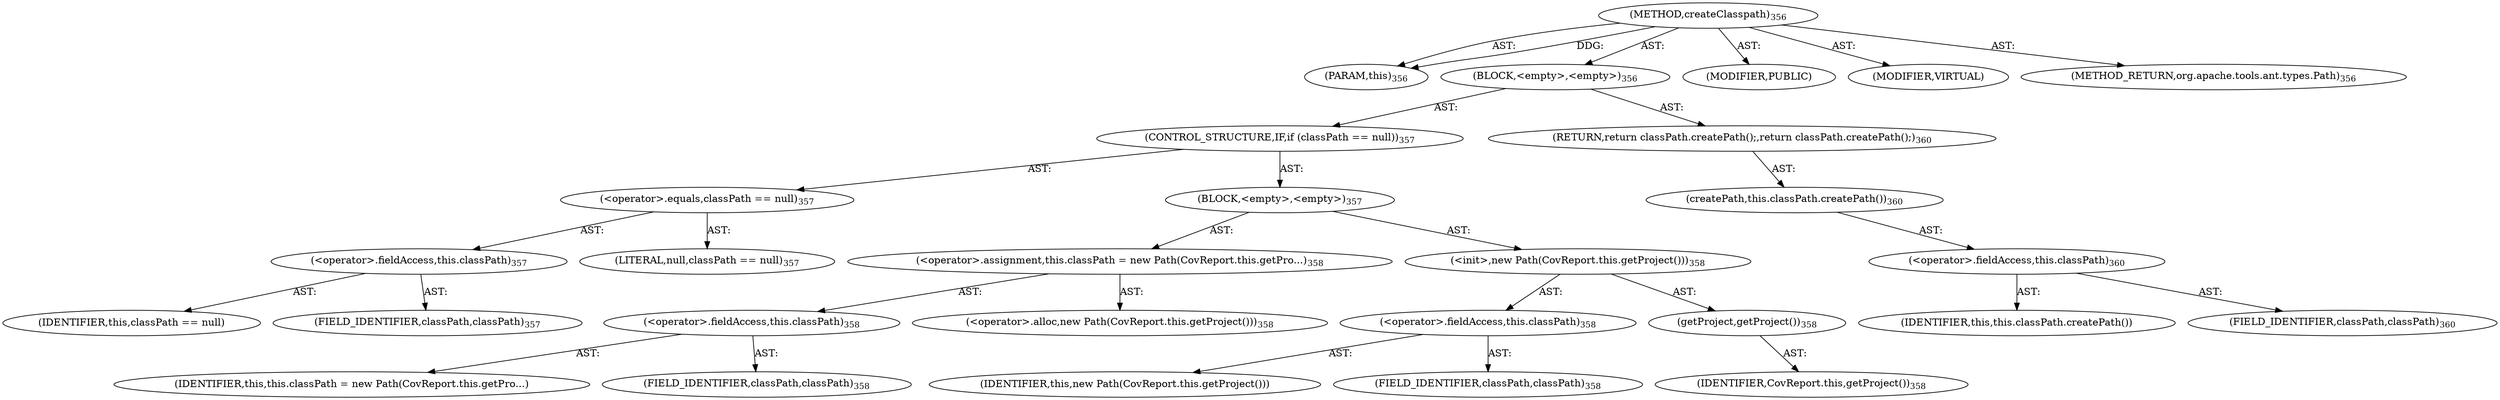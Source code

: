digraph "createClasspath" {  
"111669149714" [label = <(METHOD,createClasspath)<SUB>356</SUB>> ]
"115964117004" [label = <(PARAM,this)<SUB>356</SUB>> ]
"25769803819" [label = <(BLOCK,&lt;empty&gt;,&lt;empty&gt;)<SUB>356</SUB>> ]
"47244640275" [label = <(CONTROL_STRUCTURE,IF,if (classPath == null))<SUB>357</SUB>> ]
"30064771295" [label = <(&lt;operator&gt;.equals,classPath == null)<SUB>357</SUB>> ]
"30064771296" [label = <(&lt;operator&gt;.fieldAccess,this.classPath)<SUB>357</SUB>> ]
"68719476890" [label = <(IDENTIFIER,this,classPath == null)> ]
"55834574911" [label = <(FIELD_IDENTIFIER,classPath,classPath)<SUB>357</SUB>> ]
"90194313274" [label = <(LITERAL,null,classPath == null)<SUB>357</SUB>> ]
"25769803820" [label = <(BLOCK,&lt;empty&gt;,&lt;empty&gt;)<SUB>357</SUB>> ]
"30064771297" [label = <(&lt;operator&gt;.assignment,this.classPath = new Path(CovReport.this.getPro...)<SUB>358</SUB>> ]
"30064771298" [label = <(&lt;operator&gt;.fieldAccess,this.classPath)<SUB>358</SUB>> ]
"68719476891" [label = <(IDENTIFIER,this,this.classPath = new Path(CovReport.this.getPro...)> ]
"55834574912" [label = <(FIELD_IDENTIFIER,classPath,classPath)<SUB>358</SUB>> ]
"30064771299" [label = <(&lt;operator&gt;.alloc,new Path(CovReport.this.getProject()))<SUB>358</SUB>> ]
"30064771300" [label = <(&lt;init&gt;,new Path(CovReport.this.getProject()))<SUB>358</SUB>> ]
"30064771301" [label = <(&lt;operator&gt;.fieldAccess,this.classPath)<SUB>358</SUB>> ]
"68719476892" [label = <(IDENTIFIER,this,new Path(CovReport.this.getProject()))> ]
"55834574913" [label = <(FIELD_IDENTIFIER,classPath,classPath)<SUB>358</SUB>> ]
"30064771302" [label = <(getProject,getProject())<SUB>358</SUB>> ]
"68719476760" [label = <(IDENTIFIER,CovReport.this,getProject())<SUB>358</SUB>> ]
"146028888070" [label = <(RETURN,return classPath.createPath();,return classPath.createPath();)<SUB>360</SUB>> ]
"30064771303" [label = <(createPath,this.classPath.createPath())<SUB>360</SUB>> ]
"30064771304" [label = <(&lt;operator&gt;.fieldAccess,this.classPath)<SUB>360</SUB>> ]
"68719476893" [label = <(IDENTIFIER,this,this.classPath.createPath())> ]
"55834574914" [label = <(FIELD_IDENTIFIER,classPath,classPath)<SUB>360</SUB>> ]
"133143986226" [label = <(MODIFIER,PUBLIC)> ]
"133143986227" [label = <(MODIFIER,VIRTUAL)> ]
"128849018898" [label = <(METHOD_RETURN,org.apache.tools.ant.types.Path)<SUB>356</SUB>> ]
  "111669149714" -> "115964117004"  [ label = "AST: "] 
  "111669149714" -> "25769803819"  [ label = "AST: "] 
  "111669149714" -> "133143986226"  [ label = "AST: "] 
  "111669149714" -> "133143986227"  [ label = "AST: "] 
  "111669149714" -> "128849018898"  [ label = "AST: "] 
  "25769803819" -> "47244640275"  [ label = "AST: "] 
  "25769803819" -> "146028888070"  [ label = "AST: "] 
  "47244640275" -> "30064771295"  [ label = "AST: "] 
  "47244640275" -> "25769803820"  [ label = "AST: "] 
  "30064771295" -> "30064771296"  [ label = "AST: "] 
  "30064771295" -> "90194313274"  [ label = "AST: "] 
  "30064771296" -> "68719476890"  [ label = "AST: "] 
  "30064771296" -> "55834574911"  [ label = "AST: "] 
  "25769803820" -> "30064771297"  [ label = "AST: "] 
  "25769803820" -> "30064771300"  [ label = "AST: "] 
  "30064771297" -> "30064771298"  [ label = "AST: "] 
  "30064771297" -> "30064771299"  [ label = "AST: "] 
  "30064771298" -> "68719476891"  [ label = "AST: "] 
  "30064771298" -> "55834574912"  [ label = "AST: "] 
  "30064771300" -> "30064771301"  [ label = "AST: "] 
  "30064771300" -> "30064771302"  [ label = "AST: "] 
  "30064771301" -> "68719476892"  [ label = "AST: "] 
  "30064771301" -> "55834574913"  [ label = "AST: "] 
  "30064771302" -> "68719476760"  [ label = "AST: "] 
  "146028888070" -> "30064771303"  [ label = "AST: "] 
  "30064771303" -> "30064771304"  [ label = "AST: "] 
  "30064771304" -> "68719476893"  [ label = "AST: "] 
  "30064771304" -> "55834574914"  [ label = "AST: "] 
  "111669149714" -> "115964117004"  [ label = "DDG: "] 
}
